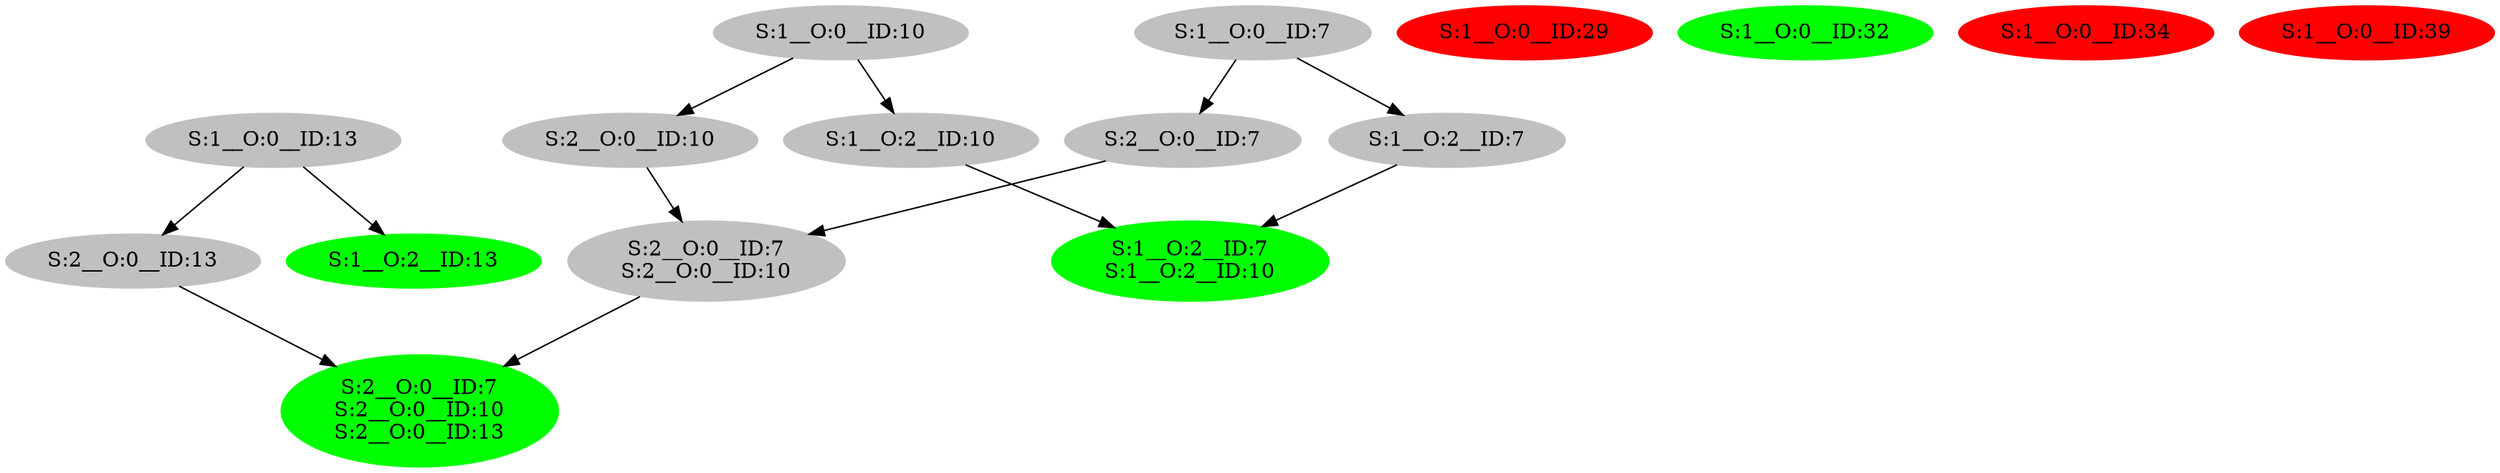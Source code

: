 strict digraph  {
0 [color=grey, label="S:1__O:0__ID:7", style=filled];
1 [color=grey, label="S:2__O:0__ID:7", style=filled];
2 [color=grey, label="S:2__O:0__ID:7
S:2__O:0__ID:10", style=filled];
3 [color=green, label="S:2__O:0__ID:7
S:2__O:0__ID:10
S:2__O:0__ID:13", style=filled];
4 [color=grey, label="S:1__O:2__ID:7", style=filled];
5 [color=green, label="S:1__O:2__ID:7
S:1__O:2__ID:10", style=filled];
6 [color=grey, label="S:1__O:0__ID:10", style=filled];
7 [color=grey, label="S:2__O:0__ID:10", style=filled];
8 [color=grey, label="S:1__O:2__ID:10", style=filled];
9 [color=grey, label="S:1__O:0__ID:13", style=filled];
10 [color=grey, label="S:2__O:0__ID:13", style=filled];
11 [color=green, label="S:1__O:2__ID:13", style=filled];
12 [color=red, label="S:1__O:0__ID:29", style=filled];
13 [color=green, label="S:1__O:0__ID:32", style=filled];
14 [color=red, label="S:1__O:0__ID:34", style=filled];
15 [color=red, label="S:1__O:0__ID:39", style=filled];
0 -> 1;
0 -> 4;
1 -> 2;
2 -> 3;
4 -> 5;
6 -> 7;
6 -> 8;
7 -> 2;
8 -> 5;
9 -> 10;
9 -> 11;
10 -> 3;
}
